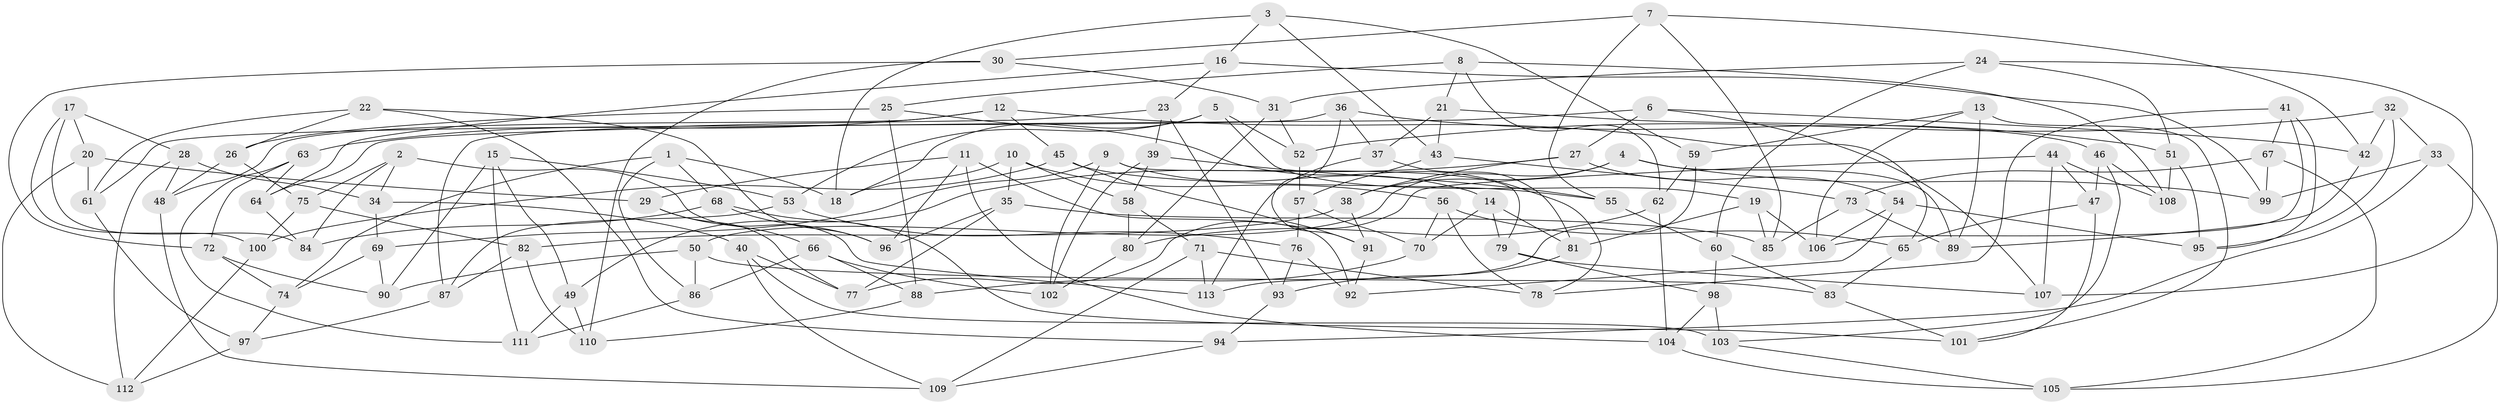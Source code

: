 // Generated by graph-tools (version 1.1) at 2025/03/03/09/25 03:03:09]
// undirected, 113 vertices, 226 edges
graph export_dot {
graph [start="1"]
  node [color=gray90,style=filled];
  1;
  2;
  3;
  4;
  5;
  6;
  7;
  8;
  9;
  10;
  11;
  12;
  13;
  14;
  15;
  16;
  17;
  18;
  19;
  20;
  21;
  22;
  23;
  24;
  25;
  26;
  27;
  28;
  29;
  30;
  31;
  32;
  33;
  34;
  35;
  36;
  37;
  38;
  39;
  40;
  41;
  42;
  43;
  44;
  45;
  46;
  47;
  48;
  49;
  50;
  51;
  52;
  53;
  54;
  55;
  56;
  57;
  58;
  59;
  60;
  61;
  62;
  63;
  64;
  65;
  66;
  67;
  68;
  69;
  70;
  71;
  72;
  73;
  74;
  75;
  76;
  77;
  78;
  79;
  80;
  81;
  82;
  83;
  84;
  85;
  86;
  87;
  88;
  89;
  90;
  91;
  92;
  93;
  94;
  95;
  96;
  97;
  98;
  99;
  100;
  101;
  102;
  103;
  104;
  105;
  106;
  107;
  108;
  109;
  110;
  111;
  112;
  113;
  1 -- 68;
  1 -- 18;
  1 -- 74;
  1 -- 86;
  2 -- 75;
  2 -- 84;
  2 -- 34;
  2 -- 113;
  3 -- 16;
  3 -- 18;
  3 -- 59;
  3 -- 43;
  4 -- 38;
  4 -- 50;
  4 -- 89;
  4 -- 99;
  5 -- 52;
  5 -- 19;
  5 -- 53;
  5 -- 18;
  6 -- 42;
  6 -- 64;
  6 -- 107;
  6 -- 27;
  7 -- 42;
  7 -- 85;
  7 -- 30;
  7 -- 55;
  8 -- 25;
  8 -- 108;
  8 -- 62;
  8 -- 21;
  9 -- 102;
  9 -- 79;
  9 -- 14;
  9 -- 69;
  10 -- 18;
  10 -- 35;
  10 -- 56;
  10 -- 58;
  11 -- 92;
  11 -- 96;
  11 -- 29;
  11 -- 104;
  12 -- 48;
  12 -- 63;
  12 -- 45;
  12 -- 65;
  13 -- 106;
  13 -- 59;
  13 -- 101;
  13 -- 89;
  14 -- 81;
  14 -- 70;
  14 -- 79;
  15 -- 53;
  15 -- 111;
  15 -- 49;
  15 -- 90;
  16 -- 99;
  16 -- 23;
  16 -- 64;
  17 -- 28;
  17 -- 20;
  17 -- 84;
  17 -- 100;
  19 -- 85;
  19 -- 81;
  19 -- 106;
  20 -- 112;
  20 -- 29;
  20 -- 61;
  21 -- 46;
  21 -- 37;
  21 -- 43;
  22 -- 26;
  22 -- 61;
  22 -- 94;
  22 -- 96;
  23 -- 39;
  23 -- 93;
  23 -- 87;
  24 -- 107;
  24 -- 51;
  24 -- 31;
  24 -- 60;
  25 -- 78;
  25 -- 88;
  25 -- 26;
  26 -- 48;
  26 -- 75;
  27 -- 38;
  27 -- 54;
  27 -- 49;
  28 -- 112;
  28 -- 48;
  28 -- 34;
  29 -- 66;
  29 -- 77;
  30 -- 31;
  30 -- 72;
  30 -- 110;
  31 -- 52;
  31 -- 80;
  32 -- 42;
  32 -- 33;
  32 -- 95;
  32 -- 52;
  33 -- 94;
  33 -- 99;
  33 -- 105;
  34 -- 40;
  34 -- 69;
  35 -- 77;
  35 -- 85;
  35 -- 96;
  36 -- 91;
  36 -- 37;
  36 -- 61;
  36 -- 51;
  37 -- 81;
  37 -- 113;
  38 -- 91;
  38 -- 82;
  39 -- 55;
  39 -- 102;
  39 -- 58;
  40 -- 103;
  40 -- 109;
  40 -- 77;
  41 -- 78;
  41 -- 95;
  41 -- 106;
  41 -- 67;
  42 -- 89;
  43 -- 73;
  43 -- 57;
  44 -- 77;
  44 -- 108;
  44 -- 47;
  44 -- 107;
  45 -- 55;
  45 -- 91;
  45 -- 100;
  46 -- 47;
  46 -- 103;
  46 -- 108;
  47 -- 101;
  47 -- 65;
  48 -- 109;
  49 -- 111;
  49 -- 110;
  50 -- 83;
  50 -- 86;
  50 -- 90;
  51 -- 95;
  51 -- 108;
  52 -- 57;
  53 -- 76;
  53 -- 87;
  54 -- 92;
  54 -- 95;
  54 -- 106;
  55 -- 60;
  56 -- 70;
  56 -- 78;
  56 -- 65;
  57 -- 70;
  57 -- 76;
  58 -- 71;
  58 -- 80;
  59 -- 113;
  59 -- 62;
  60 -- 83;
  60 -- 98;
  61 -- 97;
  62 -- 104;
  62 -- 80;
  63 -- 111;
  63 -- 72;
  63 -- 64;
  64 -- 84;
  65 -- 83;
  66 -- 86;
  66 -- 88;
  66 -- 102;
  67 -- 99;
  67 -- 105;
  67 -- 73;
  68 -- 84;
  68 -- 96;
  68 -- 101;
  69 -- 74;
  69 -- 90;
  70 -- 88;
  71 -- 109;
  71 -- 113;
  71 -- 78;
  72 -- 90;
  72 -- 74;
  73 -- 85;
  73 -- 89;
  74 -- 97;
  75 -- 100;
  75 -- 82;
  76 -- 92;
  76 -- 93;
  79 -- 98;
  79 -- 107;
  80 -- 102;
  81 -- 93;
  82 -- 110;
  82 -- 87;
  83 -- 101;
  86 -- 111;
  87 -- 97;
  88 -- 110;
  91 -- 92;
  93 -- 94;
  94 -- 109;
  97 -- 112;
  98 -- 103;
  98 -- 104;
  100 -- 112;
  103 -- 105;
  104 -- 105;
}
